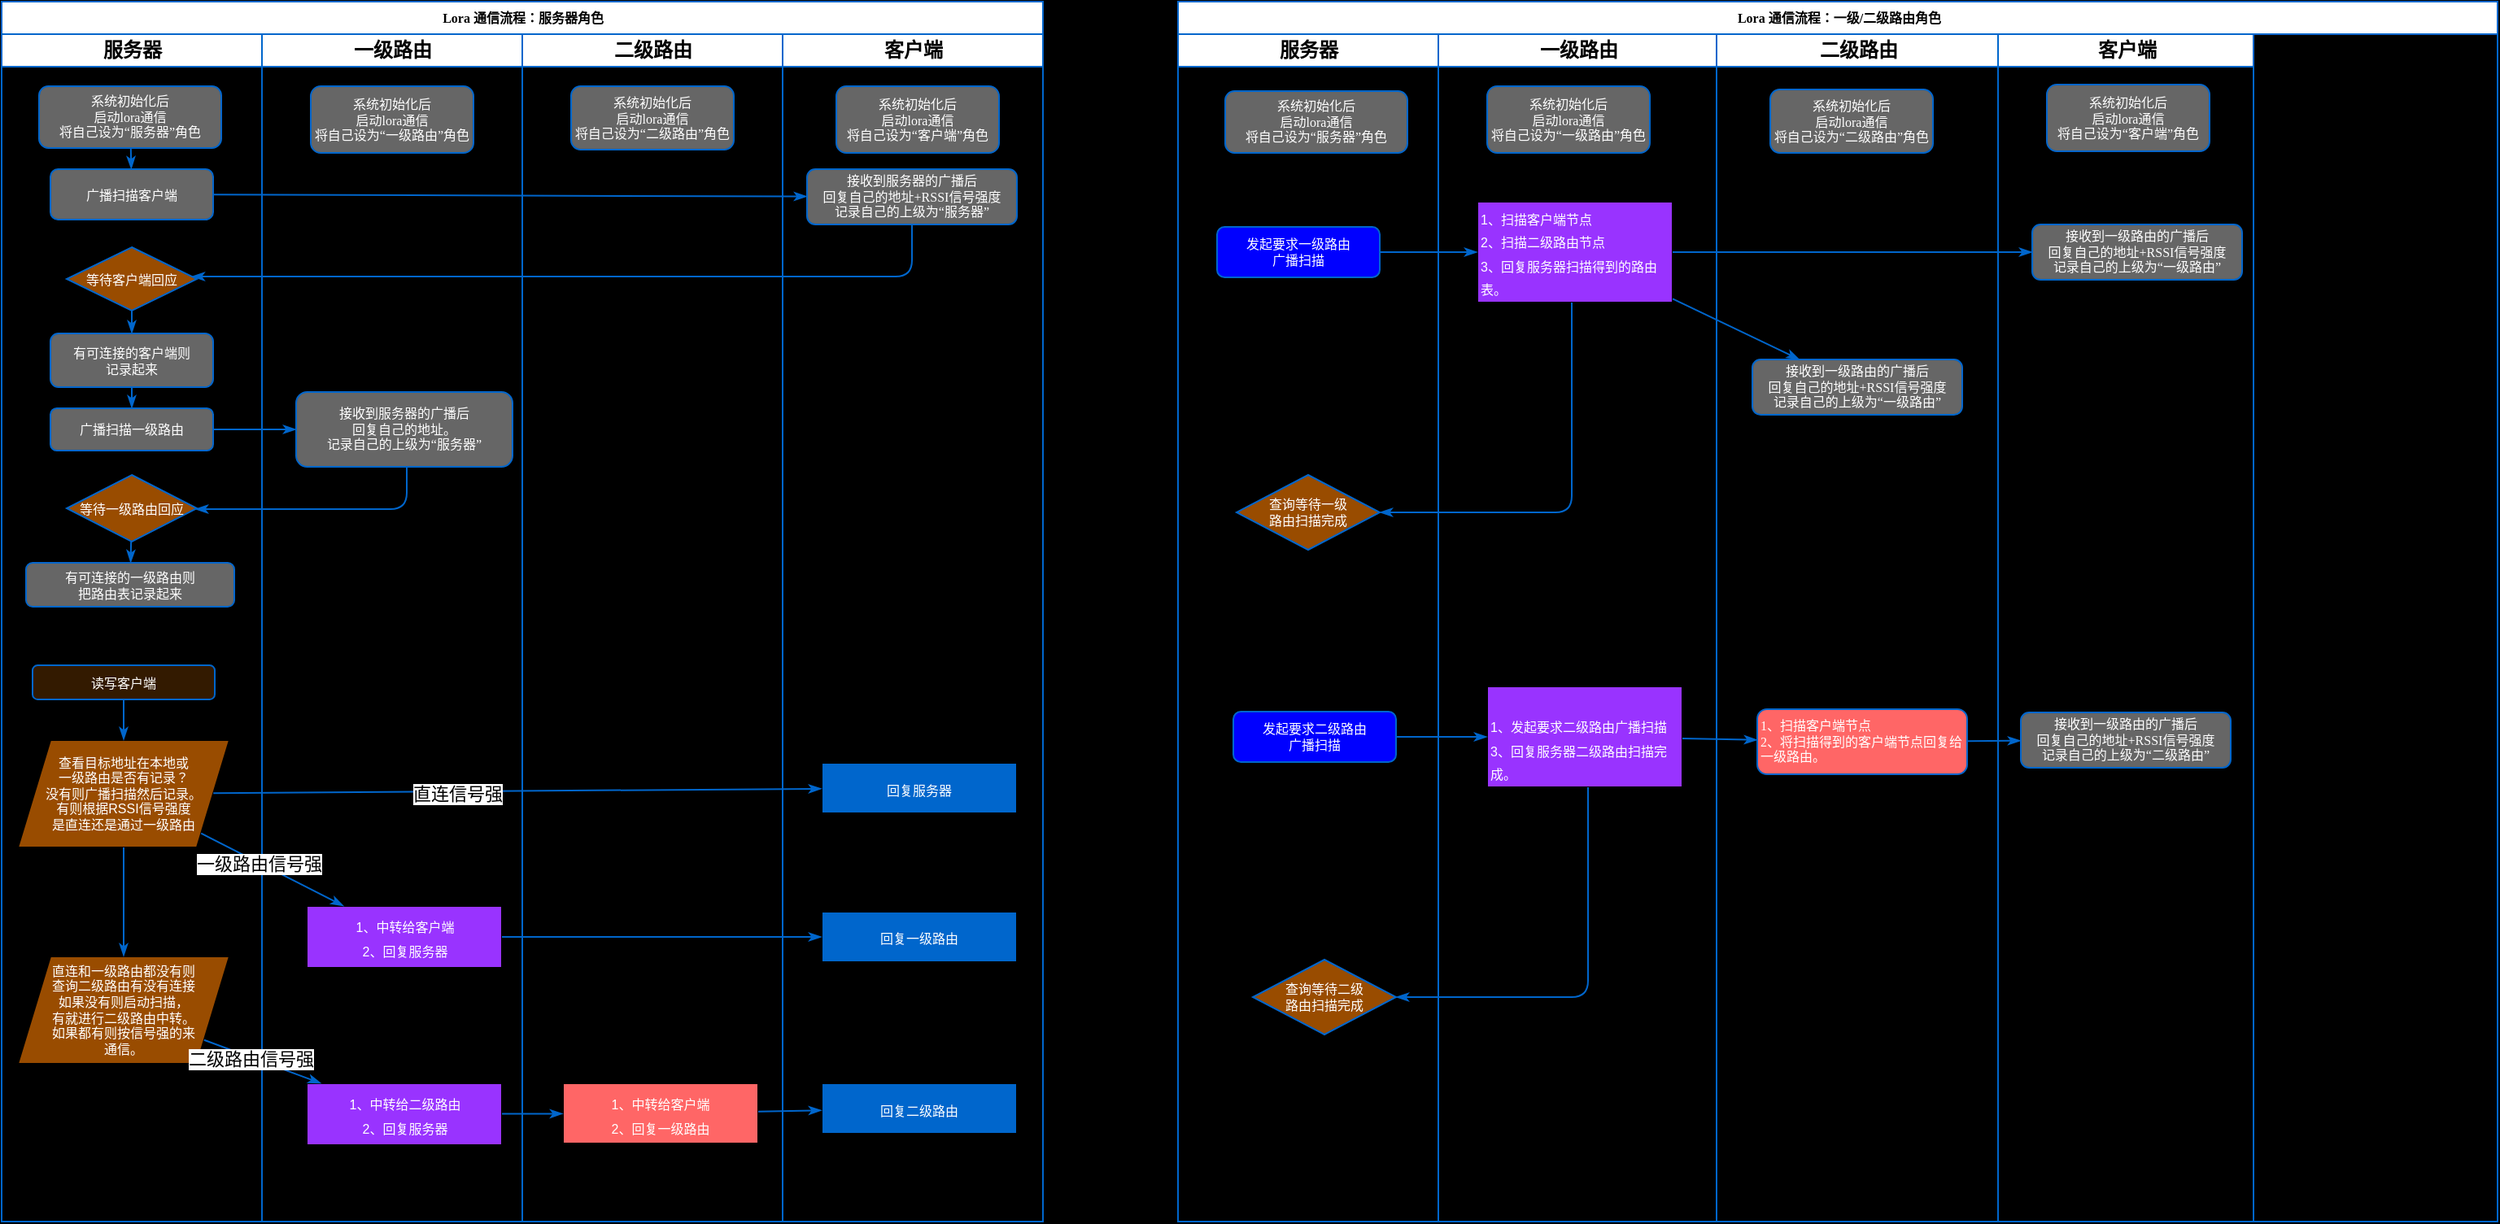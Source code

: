 <mxfile version="24.4.0" type="github">
  <diagram name="Page-1" id="74e2e168-ea6b-b213-b513-2b3c1d86103e">
    <mxGraphModel dx="826" dy="458" grid="0" gridSize="10" guides="1" tooltips="1" connect="1" arrows="1" fold="1" page="1" pageScale="1" pageWidth="1654" pageHeight="1169" background="#000000" math="0" shadow="0">
      <root>
        <mxCell id="0" />
        <mxCell id="1" parent="0" />
        <mxCell id="77e6c97f196da883-1" value="Lora 通信流程：服务器角色" style="swimlane;html=1;childLayout=stackLayout;startSize=20;rounded=0;shadow=0;labelBackgroundColor=none;strokeWidth=1;fontFamily=Verdana;fontSize=8;align=center;strokeColor=#0066CC;" parent="1" vertex="1">
          <mxGeometry x="70" y="40" width="640" height="750" as="geometry" />
        </mxCell>
        <mxCell id="77e6c97f196da883-2" value="&lt;font color=&quot;#000000&quot;&gt;服务器&lt;/font&gt;" style="swimlane;html=1;startSize=20;strokeColor=#0066CC;fontColor=#FFFFFF;" parent="77e6c97f196da883-1" vertex="1">
          <mxGeometry y="20" width="160" height="730" as="geometry" />
        </mxCell>
        <mxCell id="77e6c97f196da883-8" value="系统初始化后&lt;div&gt;启动lora通信&lt;/div&gt;&lt;div&gt;将自己设为“服务器”角色&lt;/div&gt;" style="rounded=1;whiteSpace=wrap;html=1;shadow=0;labelBackgroundColor=none;strokeWidth=1;fontFamily=Verdana;fontSize=8;align=center;strokeColor=#0066CC;fillColor=#666666;fontColor=#FFFFFF;" parent="77e6c97f196da883-2" vertex="1">
          <mxGeometry x="23" y="32" width="112" height="38" as="geometry" />
        </mxCell>
        <mxCell id="77e6c97f196da883-26" style="rounded=1;html=1;labelBackgroundColor=none;startArrow=none;startFill=0;startSize=5;endArrow=classicThin;endFill=1;endSize=5;jettySize=auto;orthogonalLoop=1;strokeWidth=1;fontFamily=Verdana;fontSize=8;strokeColor=#0066CC;" parent="77e6c97f196da883-2" source="77e6c97f196da883-8" target="rvzNmCv426vPERhAY20t-1" edge="1">
          <mxGeometry relative="1" as="geometry">
            <mxPoint x="80" y="116.0" as="targetPoint" />
          </mxGeometry>
        </mxCell>
        <mxCell id="rvzNmCv426vPERhAY20t-1" value="广播扫描&lt;span style=&quot;background-color: initial;&quot;&gt;客户端&lt;/span&gt;" style="rounded=1;whiteSpace=wrap;html=1;shadow=0;labelBackgroundColor=none;strokeWidth=1;fontFamily=Verdana;fontSize=8;align=center;strokeColor=#0066CC;fillColor=#666666;fontColor=#FFFFFF;" vertex="1" parent="77e6c97f196da883-2">
          <mxGeometry x="30" y="83" width="100" height="31" as="geometry" />
        </mxCell>
        <mxCell id="77e6c97f196da883-13" value="等待客户端回应" style="rhombus;whiteSpace=wrap;html=1;rounded=0;shadow=0;labelBackgroundColor=none;strokeWidth=1;fontFamily=Verdana;fontSize=8;align=center;strokeColor=#0066CC;fillColor=#994C00;fontColor=#FFFFFF;" parent="77e6c97f196da883-2" vertex="1">
          <mxGeometry x="40" y="131" width="80" height="39" as="geometry" />
        </mxCell>
        <mxCell id="rvzNmCv426vPERhAY20t-4" value="有可连接的客户端则&lt;div&gt;记录起来&lt;/div&gt;" style="rounded=1;whiteSpace=wrap;html=1;shadow=0;labelBackgroundColor=none;strokeWidth=1;fontFamily=Verdana;fontSize=8;align=center;strokeColor=#0066CC;fillColor=#666666;fontColor=#FFFFFF;" vertex="1" parent="77e6c97f196da883-2">
          <mxGeometry x="30" y="184" width="100" height="33" as="geometry" />
        </mxCell>
        <mxCell id="rvzNmCv426vPERhAY20t-5" style="rounded=1;html=1;labelBackgroundColor=none;startArrow=none;startFill=0;startSize=5;endArrow=classicThin;endFill=1;endSize=5;jettySize=auto;orthogonalLoop=1;strokeWidth=1;fontFamily=Verdana;fontSize=8;strokeColor=#0066CC;" edge="1" parent="77e6c97f196da883-2" source="77e6c97f196da883-13" target="rvzNmCv426vPERhAY20t-4">
          <mxGeometry relative="1" as="geometry">
            <mxPoint x="74.66" y="269" as="sourcePoint" />
            <mxPoint x="74.66" y="293.0" as="targetPoint" />
          </mxGeometry>
        </mxCell>
        <mxCell id="rvzNmCv426vPERhAY20t-9" value="广播&lt;span style=&quot;background-color: initial;&quot;&gt;扫描一级路由&lt;/span&gt;" style="rounded=1;whiteSpace=wrap;html=1;shadow=0;labelBackgroundColor=none;strokeWidth=1;fontFamily=Verdana;fontSize=8;align=center;strokeColor=#0066CC;fillColor=#666666;fontColor=#FFFFFF;" vertex="1" parent="77e6c97f196da883-2">
          <mxGeometry x="30" y="230" width="100" height="26" as="geometry" />
        </mxCell>
        <mxCell id="rvzNmCv426vPERhAY20t-11" style="rounded=1;html=1;labelBackgroundColor=none;startArrow=none;startFill=0;startSize=5;endArrow=classicThin;endFill=1;endSize=5;jettySize=auto;orthogonalLoop=1;strokeWidth=1;fontFamily=Verdana;fontSize=8;strokeColor=#0066CC;" edge="1" parent="77e6c97f196da883-2" source="rvzNmCv426vPERhAY20t-4" target="rvzNmCv426vPERhAY20t-9">
          <mxGeometry relative="1" as="geometry">
            <mxPoint x="85" y="267" as="sourcePoint" />
            <mxPoint x="86" y="306" as="targetPoint" />
          </mxGeometry>
        </mxCell>
        <mxCell id="rvzNmCv426vPERhAY20t-15" value="等待一级路由回应" style="rhombus;whiteSpace=wrap;html=1;rounded=0;shadow=0;labelBackgroundColor=none;strokeWidth=1;fontFamily=Verdana;fontSize=8;align=center;strokeColor=#0066CC;fillColor=#994C00;fontColor=#FFFFFF;" vertex="1" parent="77e6c97f196da883-2">
          <mxGeometry x="40" y="271" width="80" height="41" as="geometry" />
        </mxCell>
        <mxCell id="rvzNmCv426vPERhAY20t-16" value="有可连接的一级路由则&lt;div&gt;把路由表记录起来&lt;/div&gt;" style="rounded=1;whiteSpace=wrap;html=1;shadow=0;labelBackgroundColor=none;strokeWidth=1;fontFamily=Verdana;fontSize=8;align=center;strokeColor=#0066CC;fillColor=#666666;fontColor=#FFFFFF;" vertex="1" parent="77e6c97f196da883-2">
          <mxGeometry x="15" y="325" width="128" height="27" as="geometry" />
        </mxCell>
        <mxCell id="rvzNmCv426vPERhAY20t-17" style="rounded=1;html=1;labelBackgroundColor=none;startArrow=none;startFill=0;startSize=5;endArrow=classicThin;endFill=1;endSize=5;jettySize=auto;orthogonalLoop=1;strokeWidth=1;fontFamily=Verdana;fontSize=8;strokeColor=#0066CC;" edge="1" parent="77e6c97f196da883-2" source="rvzNmCv426vPERhAY20t-15" target="rvzNmCv426vPERhAY20t-16">
          <mxGeometry relative="1" as="geometry">
            <mxPoint x="93" y="522" as="sourcePoint" />
            <mxPoint x="93" y="549" as="targetPoint" />
          </mxGeometry>
        </mxCell>
        <mxCell id="rvzNmCv426vPERhAY20t-44" value="读写客户端" style="rounded=1;whiteSpace=wrap;html=1;shadow=0;labelBackgroundColor=none;strokeWidth=1;fontFamily=Verdana;fontSize=8;align=center;strokeColor=#0066CC;fillColor=#331A00;fontColor=#FFFFFF;" vertex="1" parent="77e6c97f196da883-2">
          <mxGeometry x="19" y="388" width="112" height="21" as="geometry" />
        </mxCell>
        <mxCell id="rvzNmCv426vPERhAY20t-59" value="" style="edgeStyle=orthogonalEdgeStyle;rounded=0;orthogonalLoop=1;jettySize=auto;html=1;" edge="1" parent="77e6c97f196da883-2" source="rvzNmCv426vPERhAY20t-46" target="rvzNmCv426vPERhAY20t-58">
          <mxGeometry relative="1" as="geometry" />
        </mxCell>
        <mxCell id="rvzNmCv426vPERhAY20t-46" value="查看目标地址在本地或&lt;div&gt;一级路由&lt;span style=&quot;background-color: initial;&quot;&gt;是否有记录？&lt;/span&gt;&lt;div&gt;&lt;div&gt;没有则广播扫描然后记录。&lt;/div&gt;&lt;div&gt;有则根据RSSI信号强度&lt;/div&gt;&lt;div&gt;是直连还是通过一级路由&lt;/div&gt;&lt;/div&gt;&lt;/div&gt;" style="shape=parallelogram;perimeter=parallelogramPerimeter;whiteSpace=wrap;html=1;fixedSize=1;fillColor=#994C00;fontColor=#FFFFFF;fontSize=8;" vertex="1" parent="77e6c97f196da883-2">
          <mxGeometry x="10" y="434" width="130" height="66" as="geometry" />
        </mxCell>
        <mxCell id="rvzNmCv426vPERhAY20t-47" style="rounded=1;html=1;labelBackgroundColor=none;startArrow=none;startFill=0;startSize=5;endArrow=classicThin;endFill=1;endSize=5;jettySize=auto;orthogonalLoop=1;strokeWidth=1;fontFamily=Verdana;fontSize=8;strokeColor=#0066CC;" edge="1" parent="77e6c97f196da883-2" source="rvzNmCv426vPERhAY20t-44" target="rvzNmCv426vPERhAY20t-46">
          <mxGeometry relative="1" as="geometry">
            <mxPoint x="90" y="227" as="sourcePoint" />
            <mxPoint x="92" y="261" as="targetPoint" />
          </mxGeometry>
        </mxCell>
        <mxCell id="rvzNmCv426vPERhAY20t-58" value="直连和一级路由都没有则&lt;div&gt;查询二级路由有没有连接&lt;/div&gt;&lt;div&gt;如果没有则启动扫描，&lt;/div&gt;&lt;div&gt;有就进行二级路由中转。&lt;/div&gt;&lt;div&gt;如果都有则按信号强的来&lt;/div&gt;&lt;div&gt;通信。&lt;/div&gt;" style="shape=parallelogram;perimeter=parallelogramPerimeter;whiteSpace=wrap;html=1;fixedSize=1;fillColor=#994C00;fontColor=#FFFFFF;fontSize=8;" vertex="1" parent="77e6c97f196da883-2">
          <mxGeometry x="10" y="567" width="130" height="66" as="geometry" />
        </mxCell>
        <mxCell id="rvzNmCv426vPERhAY20t-60" style="rounded=1;html=1;labelBackgroundColor=none;startArrow=none;startFill=0;startSize=5;endArrow=classicThin;endFill=1;endSize=5;jettySize=auto;orthogonalLoop=1;strokeWidth=1;fontFamily=Verdana;fontSize=8;strokeColor=#0066CC;exitX=0.5;exitY=1;exitDx=0;exitDy=0;" edge="1" parent="77e6c97f196da883-2" source="rvzNmCv426vPERhAY20t-46" target="rvzNmCv426vPERhAY20t-58">
          <mxGeometry relative="1" as="geometry">
            <mxPoint x="85" y="419" as="sourcePoint" />
            <mxPoint x="85" y="444" as="targetPoint" />
          </mxGeometry>
        </mxCell>
        <mxCell id="77e6c97f196da883-3" value="一级路由" style="swimlane;html=1;startSize=20;strokeColor=#0066CC;" parent="77e6c97f196da883-1" vertex="1">
          <mxGeometry x="160" y="20" width="160" height="730" as="geometry" />
        </mxCell>
        <mxCell id="rvzNmCv426vPERhAY20t-6" value="系统初始化后&lt;div&gt;启动lora通信&lt;/div&gt;&lt;div&gt;将自己设为“一级路由”角色&lt;/div&gt;" style="rounded=1;whiteSpace=wrap;html=1;shadow=0;labelBackgroundColor=none;strokeWidth=1;fontFamily=Verdana;fontSize=8;align=center;strokeColor=#0066CC;fillColor=#666666;fontColor=#FFFFFF;" vertex="1" parent="77e6c97f196da883-3">
          <mxGeometry x="30" y="32" width="100" height="41" as="geometry" />
        </mxCell>
        <mxCell id="rvzNmCv426vPERhAY20t-43" style="edgeStyle=orthogonalEdgeStyle;rounded=0;orthogonalLoop=1;jettySize=auto;html=1;" edge="1" parent="77e6c97f196da883-3" source="rvzNmCv426vPERhAY20t-12">
          <mxGeometry relative="1" as="geometry">
            <mxPoint x="152.429" y="250" as="targetPoint" />
          </mxGeometry>
        </mxCell>
        <mxCell id="rvzNmCv426vPERhAY20t-12" value="接收到服务器的广播后&lt;div&gt;回复自己的地址。&lt;/div&gt;&lt;div&gt;记录自己的上级为“服务器”&lt;/div&gt;" style="rounded=1;whiteSpace=wrap;html=1;shadow=0;labelBackgroundColor=none;strokeWidth=1;fontFamily=Verdana;fontSize=8;align=center;strokeColor=#0066CC;fillColor=#666666;fontColor=#FFFFFF;" vertex="1" parent="77e6c97f196da883-3">
          <mxGeometry x="21" y="220" width="133" height="46" as="geometry" />
        </mxCell>
        <mxCell id="rvzNmCv426vPERhAY20t-51" value="&lt;font color=&quot;#ffffff&quot;&gt;&lt;span style=&quot;font-size: 8px;&quot;&gt;1、中转给客户端&lt;/span&gt;&lt;/font&gt;&lt;div&gt;&lt;font color=&quot;#ffffff&quot;&gt;&lt;span style=&quot;font-size: 8px;&quot;&gt;2、回复服务器&lt;/span&gt;&lt;/font&gt;&lt;/div&gt;" style="rounded=0;whiteSpace=wrap;html=1;fillColor=#9933FF;" vertex="1" parent="77e6c97f196da883-3">
          <mxGeometry x="27.5" y="536" width="120" height="38" as="geometry" />
        </mxCell>
        <mxCell id="rvzNmCv426vPERhAY20t-61" value="&lt;font color=&quot;#ffffff&quot;&gt;&lt;span style=&quot;font-size: 8px;&quot;&gt;1、中转给二级路由&lt;/span&gt;&lt;/font&gt;&lt;div&gt;&lt;font color=&quot;#ffffff&quot;&gt;&lt;span style=&quot;font-size: 8px;&quot;&gt;2、回复服务器&lt;/span&gt;&lt;/font&gt;&lt;/div&gt;" style="rounded=0;whiteSpace=wrap;html=1;fillColor=#9933FF;" vertex="1" parent="77e6c97f196da883-3">
          <mxGeometry x="27.5" y="645" width="120" height="38" as="geometry" />
        </mxCell>
        <mxCell id="77e6c97f196da883-4" value="二级路由" style="swimlane;html=1;startSize=20;strokeColor=#0066CC;" parent="77e6c97f196da883-1" vertex="1">
          <mxGeometry x="320" y="20" width="160" height="730" as="geometry" />
        </mxCell>
        <mxCell id="rvzNmCv426vPERhAY20t-7" value="系统初始化后&lt;div&gt;启动lora通信&lt;/div&gt;&lt;div&gt;将自己设为“二级路由”角色&lt;/div&gt;" style="rounded=1;whiteSpace=wrap;html=1;shadow=0;labelBackgroundColor=none;strokeWidth=1;fontFamily=Verdana;fontSize=8;align=center;strokeColor=#0066CC;fillColor=#666666;fontColor=#FFFFFF;" vertex="1" parent="77e6c97f196da883-4">
          <mxGeometry x="30" y="32" width="100" height="39" as="geometry" />
        </mxCell>
        <mxCell id="rvzNmCv426vPERhAY20t-66" value="&lt;font color=&quot;#ffffff&quot;&gt;&lt;span style=&quot;font-size: 8px;&quot;&gt;1、中转给客户端&lt;/span&gt;&lt;/font&gt;&lt;div&gt;&lt;font color=&quot;#ffffff&quot;&gt;&lt;span style=&quot;font-size: 8px;&quot;&gt;2、回复一级路由&lt;/span&gt;&lt;/font&gt;&lt;/div&gt;" style="rounded=0;whiteSpace=wrap;html=1;fillColor=#FF6666;" vertex="1" parent="77e6c97f196da883-4">
          <mxGeometry x="25" y="645" width="120" height="37" as="geometry" />
        </mxCell>
        <mxCell id="77e6c97f196da883-5" value="客户端" style="swimlane;html=1;startSize=20;strokeColor=#0066CC;" parent="77e6c97f196da883-1" vertex="1">
          <mxGeometry x="480" y="20" width="160" height="730" as="geometry" />
        </mxCell>
        <mxCell id="rvzNmCv426vPERhAY20t-2" value="接收到服务器的广播后&lt;div&gt;回复自己的地址+RSSI信号强度&lt;/div&gt;&lt;div&gt;记录自己的上级为“服务器”&lt;/div&gt;" style="rounded=1;whiteSpace=wrap;html=1;shadow=0;labelBackgroundColor=none;strokeWidth=1;fontFamily=Verdana;fontSize=8;align=center;strokeColor=#0066CC;fillColor=#666666;fontColor=#FFFFFF;" vertex="1" parent="77e6c97f196da883-5">
          <mxGeometry x="15" y="83" width="129" height="34" as="geometry" />
        </mxCell>
        <mxCell id="rvzNmCv426vPERhAY20t-8" value="系统初始化后&lt;div&gt;启动lora通信&lt;/div&gt;&lt;div&gt;将自己设为“客户端”角色&lt;/div&gt;" style="rounded=1;whiteSpace=wrap;html=1;shadow=0;labelBackgroundColor=none;strokeWidth=1;fontFamily=Verdana;fontSize=8;align=center;strokeColor=#0066CC;fillColor=#666666;fontColor=#FFFFFF;" vertex="1" parent="77e6c97f196da883-5">
          <mxGeometry x="33" y="32" width="100" height="41" as="geometry" />
        </mxCell>
        <mxCell id="rvzNmCv426vPERhAY20t-48" value="&lt;font style=&quot;font-size: 8px;&quot; color=&quot;#ffffff&quot;&gt;回复服务器&lt;/font&gt;" style="rounded=0;whiteSpace=wrap;html=1;fillColor=#0066CC;" vertex="1" parent="77e6c97f196da883-5">
          <mxGeometry x="24" y="448" width="120" height="31" as="geometry" />
        </mxCell>
        <mxCell id="rvzNmCv426vPERhAY20t-55" value="&lt;font style=&quot;font-size: 8px;&quot; color=&quot;#ffffff&quot;&gt;回复一级路由&lt;/font&gt;" style="rounded=0;whiteSpace=wrap;html=1;fillColor=#0066CC;" vertex="1" parent="77e6c97f196da883-5">
          <mxGeometry x="24" y="539.5" width="120" height="31" as="geometry" />
        </mxCell>
        <mxCell id="rvzNmCv426vPERhAY20t-64" value="&lt;font style=&quot;font-size: 8px;&quot; color=&quot;#ffffff&quot;&gt;回复二级路由&lt;/font&gt;" style="rounded=0;whiteSpace=wrap;html=1;fillColor=#0066CC;" vertex="1" parent="77e6c97f196da883-5">
          <mxGeometry x="24" y="645" width="120" height="31" as="geometry" />
        </mxCell>
        <mxCell id="rvzNmCv426vPERhAY20t-3" style="rounded=1;html=1;labelBackgroundColor=none;startArrow=none;startFill=0;startSize=5;endArrow=classicThin;endFill=1;endSize=5;jettySize=auto;orthogonalLoop=1;strokeWidth=1;fontFamily=Verdana;fontSize=8;strokeColor=#0066CC;" edge="1" parent="77e6c97f196da883-1" source="rvzNmCv426vPERhAY20t-1" target="rvzNmCv426vPERhAY20t-2">
          <mxGeometry relative="1" as="geometry">
            <mxPoint x="228" y="167.66" as="sourcePoint" />
            <mxPoint x="298" y="167.66" as="targetPoint" />
          </mxGeometry>
        </mxCell>
        <mxCell id="77e6c97f196da883-33" style="edgeStyle=orthogonalEdgeStyle;rounded=1;html=1;labelBackgroundColor=none;startArrow=none;startFill=0;startSize=5;endArrow=classicThin;endFill=1;endSize=5;jettySize=auto;orthogonalLoop=1;strokeWidth=1;fontFamily=Verdana;fontSize=8;strokeColor=#0066CC;" parent="77e6c97f196da883-1" source="rvzNmCv426vPERhAY20t-2" target="77e6c97f196da883-13" edge="1">
          <mxGeometry relative="1" as="geometry">
            <mxPoint x="202.24" y="329" as="sourcePoint" />
            <mxPoint x="597.24" y="351" as="targetPoint" />
            <Array as="points">
              <mxPoint x="560" y="169" />
            </Array>
          </mxGeometry>
        </mxCell>
        <mxCell id="rvzNmCv426vPERhAY20t-13" style="rounded=1;html=1;labelBackgroundColor=none;startArrow=none;startFill=0;startSize=5;endArrow=classicThin;endFill=1;endSize=5;jettySize=auto;orthogonalLoop=1;strokeWidth=1;fontFamily=Verdana;fontSize=8;strokeColor=#0066CC;" edge="1" parent="77e6c97f196da883-1" source="rvzNmCv426vPERhAY20t-9" target="rvzNmCv426vPERhAY20t-12">
          <mxGeometry relative="1" as="geometry">
            <mxPoint x="85" y="287" as="sourcePoint" />
            <mxPoint x="85" y="316" as="targetPoint" />
          </mxGeometry>
        </mxCell>
        <mxCell id="rvzNmCv426vPERhAY20t-14" style="edgeStyle=orthogonalEdgeStyle;rounded=1;html=1;labelBackgroundColor=none;startArrow=none;startFill=0;startSize=5;endArrow=classicThin;endFill=1;endSize=5;jettySize=auto;orthogonalLoop=1;strokeWidth=1;fontFamily=Verdana;fontSize=8;strokeColor=#0066CC;" edge="1" parent="77e6c97f196da883-1" source="rvzNmCv426vPERhAY20t-12" target="rvzNmCv426vPERhAY20t-15">
          <mxGeometry relative="1" as="geometry">
            <mxPoint x="561" y="483" as="sourcePoint" />
            <mxPoint x="190" y="566" as="targetPoint" />
            <Array as="points">
              <mxPoint x="249" y="312" />
            </Array>
          </mxGeometry>
        </mxCell>
        <mxCell id="rvzNmCv426vPERhAY20t-49" style="rounded=1;html=1;labelBackgroundColor=none;startArrow=none;startFill=0;startSize=5;endArrow=classicThin;endFill=1;endSize=5;jettySize=auto;orthogonalLoop=1;strokeWidth=1;fontFamily=Verdana;fontSize=8;strokeColor=#0066CC;" edge="1" parent="77e6c97f196da883-1" source="rvzNmCv426vPERhAY20t-46" target="rvzNmCv426vPERhAY20t-48">
          <mxGeometry relative="1" as="geometry">
            <mxPoint x="85" y="439" as="sourcePoint" />
            <mxPoint x="85" y="464" as="targetPoint" />
          </mxGeometry>
        </mxCell>
        <mxCell id="rvzNmCv426vPERhAY20t-50" value="直连信号强" style="edgeLabel;html=1;align=center;verticalAlign=middle;resizable=0;points=[];" vertex="1" connectable="0" parent="rvzNmCv426vPERhAY20t-49">
          <mxGeometry x="-0.201" y="-1" relative="1" as="geometry">
            <mxPoint as="offset" />
          </mxGeometry>
        </mxCell>
        <mxCell id="rvzNmCv426vPERhAY20t-52" style="rounded=1;html=1;labelBackgroundColor=none;startArrow=none;startFill=0;startSize=5;endArrow=classicThin;endFill=1;endSize=5;jettySize=auto;orthogonalLoop=1;strokeWidth=1;fontFamily=Verdana;fontSize=8;strokeColor=#0066CC;" edge="1" parent="77e6c97f196da883-1" source="rvzNmCv426vPERhAY20t-46" target="rvzNmCv426vPERhAY20t-51">
          <mxGeometry relative="1" as="geometry">
            <mxPoint x="30" y="600" as="sourcePoint" />
            <mxPoint x="404" y="597" as="targetPoint" />
          </mxGeometry>
        </mxCell>
        <mxCell id="rvzNmCv426vPERhAY20t-53" value="一级路由信号强" style="edgeLabel;html=1;align=center;verticalAlign=middle;resizable=0;points=[];" vertex="1" connectable="0" parent="rvzNmCv426vPERhAY20t-52">
          <mxGeometry x="-0.201" y="-1" relative="1" as="geometry">
            <mxPoint as="offset" />
          </mxGeometry>
        </mxCell>
        <mxCell id="rvzNmCv426vPERhAY20t-56" style="rounded=1;html=1;labelBackgroundColor=none;startArrow=none;startFill=0;startSize=5;endArrow=classicThin;endFill=1;endSize=5;jettySize=auto;orthogonalLoop=1;strokeWidth=1;fontFamily=Verdana;fontSize=8;strokeColor=#0066CC;" edge="1" parent="77e6c97f196da883-1" source="rvzNmCv426vPERhAY20t-51" target="rvzNmCv426vPERhAY20t-55">
          <mxGeometry relative="1" as="geometry">
            <mxPoint x="350" y="565" as="sourcePoint" />
            <mxPoint x="443" y="611" as="targetPoint" />
          </mxGeometry>
        </mxCell>
        <mxCell id="rvzNmCv426vPERhAY20t-62" style="rounded=1;html=1;labelBackgroundColor=none;startArrow=none;startFill=0;startSize=5;endArrow=classicThin;endFill=1;endSize=5;jettySize=auto;orthogonalLoop=1;strokeWidth=1;fontFamily=Verdana;fontSize=8;strokeColor=#0066CC;" edge="1" parent="77e6c97f196da883-1" target="rvzNmCv426vPERhAY20t-61" source="rvzNmCv426vPERhAY20t-58">
          <mxGeometry relative="1" as="geometry">
            <mxPoint x="123" y="620" as="sourcePoint" />
            <mxPoint x="404" y="706" as="targetPoint" />
          </mxGeometry>
        </mxCell>
        <mxCell id="rvzNmCv426vPERhAY20t-63" value="二级路由信号强" style="edgeLabel;html=1;align=center;verticalAlign=middle;resizable=0;points=[];" vertex="1" connectable="0" parent="rvzNmCv426vPERhAY20t-62">
          <mxGeometry x="-0.201" y="-1" relative="1" as="geometry">
            <mxPoint as="offset" />
          </mxGeometry>
        </mxCell>
        <mxCell id="rvzNmCv426vPERhAY20t-67" style="rounded=1;html=1;labelBackgroundColor=none;startArrow=none;startFill=0;startSize=5;endArrow=classicThin;endFill=1;endSize=5;jettySize=auto;orthogonalLoop=1;strokeWidth=1;fontFamily=Verdana;fontSize=8;strokeColor=#0066CC;" edge="1" parent="77e6c97f196da883-1" target="rvzNmCv426vPERhAY20t-66" source="rvzNmCv426vPERhAY20t-61">
          <mxGeometry relative="1" as="geometry">
            <mxPoint x="377" y="733" as="sourcePoint" />
            <mxPoint x="284" y="716.5" as="targetPoint" />
          </mxGeometry>
        </mxCell>
        <mxCell id="rvzNmCv426vPERhAY20t-65" style="rounded=1;html=1;labelBackgroundColor=none;startArrow=none;startFill=0;startSize=5;endArrow=classicThin;endFill=1;endSize=5;jettySize=auto;orthogonalLoop=1;strokeWidth=1;fontFamily=Verdana;fontSize=8;strokeColor=#0066CC;" edge="1" parent="77e6c97f196da883-1" target="rvzNmCv426vPERhAY20t-64" source="rvzNmCv426vPERhAY20t-66">
          <mxGeometry relative="1" as="geometry">
            <mxPoint x="536" y="724" as="sourcePoint" />
            <mxPoint x="443" y="707.5" as="targetPoint" />
          </mxGeometry>
        </mxCell>
        <mxCell id="rvzNmCv426vPERhAY20t-18" value="Lora 通信流程：一级/二级路由角色" style="swimlane;html=1;childLayout=stackLayout;startSize=20;rounded=0;shadow=0;labelBackgroundColor=none;strokeWidth=1;fontFamily=Verdana;fontSize=8;align=center;strokeColor=#0066CC;" vertex="1" parent="1">
          <mxGeometry x="793" y="40" width="811" height="750" as="geometry" />
        </mxCell>
        <mxCell id="rvzNmCv426vPERhAY20t-19" value="&lt;font color=&quot;#000000&quot;&gt;服务器&lt;/font&gt;" style="swimlane;html=1;startSize=20;strokeColor=#0066CC;fontColor=#FFFFFF;" vertex="1" parent="rvzNmCv426vPERhAY20t-18">
          <mxGeometry y="20" width="160" height="730" as="geometry" />
        </mxCell>
        <mxCell id="rvzNmCv426vPERhAY20t-74" value="发起要求一级路由&lt;div&gt;广播扫描&lt;/div&gt;" style="rounded=1;whiteSpace=wrap;html=1;shadow=0;labelBackgroundColor=none;strokeWidth=1;fontFamily=Verdana;fontSize=8;align=center;strokeColor=#0066CC;fillColor=#0000FF;fontColor=#FFFFFF;" vertex="1" parent="rvzNmCv426vPERhAY20t-19">
          <mxGeometry x="24" y="118.5" width="100" height="31" as="geometry" />
        </mxCell>
        <mxCell id="rvzNmCv426vPERhAY20t-75" value="查询等待一级&lt;div&gt;路由扫描完成&lt;/div&gt;" style="rhombus;whiteSpace=wrap;html=1;rounded=0;shadow=0;labelBackgroundColor=none;strokeWidth=1;fontFamily=Verdana;fontSize=8;align=center;strokeColor=#0066CC;fillColor=#994C00;fontColor=#FFFFFF;" vertex="1" parent="rvzNmCv426vPERhAY20t-19">
          <mxGeometry x="36" y="271" width="88" height="46" as="geometry" />
        </mxCell>
        <mxCell id="rvzNmCv426vPERhAY20t-31" value="一级路由" style="swimlane;html=1;startSize=20;strokeColor=#0066CC;" vertex="1" parent="rvzNmCv426vPERhAY20t-18">
          <mxGeometry x="160" y="20" width="171" height="730" as="geometry" />
        </mxCell>
        <mxCell id="rvzNmCv426vPERhAY20t-69" value="系统初始化后&lt;div&gt;启动lora通信&lt;/div&gt;&lt;div&gt;将自己设为“一级路由”角色&lt;/div&gt;" style="rounded=1;whiteSpace=wrap;html=1;shadow=0;labelBackgroundColor=none;strokeWidth=1;fontFamily=Verdana;fontSize=8;align=center;strokeColor=#0066CC;fillColor=#666666;fontColor=#FFFFFF;" vertex="1" parent="rvzNmCv426vPERhAY20t-31">
          <mxGeometry x="30" y="32" width="100" height="41" as="geometry" />
        </mxCell>
        <mxCell id="rvzNmCv426vPERhAY20t-76" value="&lt;font color=&quot;#ffffff&quot;&gt;&lt;span style=&quot;font-size: 8px;&quot;&gt;1、扫描客户端节点&lt;/span&gt;&lt;/font&gt;&lt;div&gt;&lt;font color=&quot;#ffffff&quot;&gt;&lt;span style=&quot;font-size: 8px;&quot;&gt;2、扫描二级路由节点&lt;br&gt;&lt;/span&gt;&lt;/font&gt;&lt;div&gt;&lt;font color=&quot;#ffffff&quot;&gt;&lt;span style=&quot;font-size: 8px;&quot;&gt;3、回复服务器扫描得到的路由表。&lt;/span&gt;&lt;/font&gt;&lt;/div&gt;&lt;/div&gt;" style="rounded=0;whiteSpace=wrap;html=1;fillColor=#9933FF;align=left;" vertex="1" parent="rvzNmCv426vPERhAY20t-31">
          <mxGeometry x="24" y="103" width="120" height="62" as="geometry" />
        </mxCell>
        <mxCell id="rvzNmCv426vPERhAY20t-85" value="发起要求二级路由&lt;div&gt;广播扫描&lt;/div&gt;" style="rounded=1;whiteSpace=wrap;html=1;shadow=0;labelBackgroundColor=none;strokeWidth=1;fontFamily=Verdana;fontSize=8;align=center;strokeColor=#0066CC;fillColor=#0000FF;fontColor=#FFFFFF;" vertex="1" parent="rvzNmCv426vPERhAY20t-31">
          <mxGeometry x="-126" y="416.5" width="100" height="31" as="geometry" />
        </mxCell>
        <mxCell id="rvzNmCv426vPERhAY20t-86" value="查询等待二级&lt;div&gt;路由扫描完成&lt;/div&gt;" style="rhombus;whiteSpace=wrap;html=1;rounded=0;shadow=0;labelBackgroundColor=none;strokeWidth=1;fontFamily=Verdana;fontSize=8;align=center;strokeColor=#0066CC;fillColor=#994C00;fontColor=#FFFFFF;" vertex="1" parent="rvzNmCv426vPERhAY20t-31">
          <mxGeometry x="-114" y="569" width="88" height="46" as="geometry" />
        </mxCell>
        <mxCell id="rvzNmCv426vPERhAY20t-87" value="&lt;br&gt;&lt;div&gt;&lt;font color=&quot;#ffffff&quot;&gt;&lt;span style=&quot;font-size: 8px;&quot;&gt;1、&lt;/span&gt;&lt;/font&gt;&lt;span style=&quot;color: rgb(255, 255, 255); font-family: Verdana; font-size: 8px; text-align: center;&quot;&gt;发起要求二级路由&lt;/span&gt;&lt;span style=&quot;color: rgb(255, 255, 255); font-family: Verdana; font-size: 8px; text-align: center; background-color: initial;&quot;&gt;广播扫描&lt;/span&gt;&lt;div&gt;&lt;font color=&quot;#ffffff&quot;&gt;&lt;span style=&quot;font-size: 8px;&quot;&gt;3、回复服务器二级路由扫描完成。&lt;/span&gt;&lt;/font&gt;&lt;/div&gt;&lt;/div&gt;" style="rounded=0;whiteSpace=wrap;html=1;fillColor=#9933FF;align=left;" vertex="1" parent="rvzNmCv426vPERhAY20t-31">
          <mxGeometry x="30" y="401" width="120" height="62" as="geometry" />
        </mxCell>
        <mxCell id="rvzNmCv426vPERhAY20t-89" style="rounded=1;html=1;labelBackgroundColor=none;startArrow=none;startFill=0;startSize=5;endArrow=classicThin;endFill=1;endSize=5;jettySize=auto;orthogonalLoop=1;strokeWidth=1;fontFamily=Verdana;fontSize=8;strokeColor=#0066CC;" edge="1" parent="rvzNmCv426vPERhAY20t-31" source="rvzNmCv426vPERhAY20t-85" target="rvzNmCv426vPERhAY20t-87">
          <mxGeometry relative="1" as="geometry">
            <mxPoint x="-31" y="362" as="sourcePoint" />
            <mxPoint x="250" y="448" as="targetPoint" />
          </mxGeometry>
        </mxCell>
        <mxCell id="rvzNmCv426vPERhAY20t-90" style="edgeStyle=orthogonalEdgeStyle;rounded=1;html=1;labelBackgroundColor=none;startArrow=none;startFill=0;startSize=5;endArrow=classicThin;endFill=1;endSize=5;jettySize=auto;orthogonalLoop=1;strokeWidth=1;fontFamily=Verdana;fontSize=8;strokeColor=#0066CC;" edge="1" parent="rvzNmCv426vPERhAY20t-31" source="rvzNmCv426vPERhAY20t-87" target="rvzNmCv426vPERhAY20t-86">
          <mxGeometry relative="1" as="geometry">
            <mxPoint x="100" y="481" as="sourcePoint" />
            <mxPoint x="-30" y="507" as="targetPoint" />
            <Array as="points">
              <mxPoint x="92" y="592" />
            </Array>
          </mxGeometry>
        </mxCell>
        <mxCell id="rvzNmCv426vPERhAY20t-34" value="二级路由" style="swimlane;html=1;startSize=20;strokeColor=#0066CC;" vertex="1" parent="rvzNmCv426vPERhAY20t-18">
          <mxGeometry x="331" y="20" width="173" height="730" as="geometry" />
        </mxCell>
        <mxCell id="rvzNmCv426vPERhAY20t-68" value="系统初始化后&lt;div&gt;启动lora通信&lt;/div&gt;&lt;div&gt;将自己设为“服务器”角色&lt;/div&gt;" style="rounded=1;whiteSpace=wrap;html=1;shadow=0;labelBackgroundColor=none;strokeWidth=1;fontFamily=Verdana;fontSize=8;align=center;strokeColor=#0066CC;fillColor=#666666;fontColor=#FFFFFF;" vertex="1" parent="rvzNmCv426vPERhAY20t-34">
          <mxGeometry x="-302" y="35" width="112" height="38" as="geometry" />
        </mxCell>
        <mxCell id="rvzNmCv426vPERhAY20t-70" value="系统初始化后&lt;div&gt;启动lora通信&lt;/div&gt;&lt;div&gt;将自己设为“二级路由”角色&lt;/div&gt;" style="rounded=1;whiteSpace=wrap;html=1;shadow=0;labelBackgroundColor=none;strokeWidth=1;fontFamily=Verdana;fontSize=8;align=center;strokeColor=#0066CC;fillColor=#666666;fontColor=#FFFFFF;" vertex="1" parent="rvzNmCv426vPERhAY20t-34">
          <mxGeometry x="33" y="34" width="100" height="39" as="geometry" />
        </mxCell>
        <mxCell id="rvzNmCv426vPERhAY20t-83" value="接收到一级路由的广播后&lt;div&gt;回复自己的地址+RSSI信号强度&lt;/div&gt;&lt;div&gt;记录自己的上级为“一级路由”&lt;/div&gt;" style="rounded=1;whiteSpace=wrap;html=1;shadow=0;labelBackgroundColor=none;strokeWidth=1;fontFamily=Verdana;fontSize=8;align=center;strokeColor=#0066CC;fillColor=#666666;fontColor=#FFFFFF;" vertex="1" parent="rvzNmCv426vPERhAY20t-34">
          <mxGeometry x="22" y="200" width="129" height="34" as="geometry" />
        </mxCell>
        <mxCell id="rvzNmCv426vPERhAY20t-88" value="1、扫描客户端节点&lt;div&gt;2、将扫描得到的客户端节点&lt;span style=&quot;background-color: initial;&quot;&gt;回复给一级路由。&lt;/span&gt;&lt;/div&gt;" style="rounded=1;whiteSpace=wrap;html=1;shadow=0;labelBackgroundColor=none;strokeWidth=1;fontFamily=Verdana;fontSize=8;align=left;strokeColor=#0066CC;fillColor=#FF6666;fontColor=#FFFFFF;" vertex="1" parent="rvzNmCv426vPERhAY20t-34">
          <mxGeometry x="25" y="415" width="129" height="40" as="geometry" />
        </mxCell>
        <mxCell id="rvzNmCv426vPERhAY20t-77" style="rounded=1;html=1;labelBackgroundColor=none;startArrow=none;startFill=0;startSize=5;endArrow=classicThin;endFill=1;endSize=5;jettySize=auto;orthogonalLoop=1;strokeWidth=1;fontFamily=Verdana;fontSize=8;strokeColor=#0066CC;" edge="1" parent="rvzNmCv426vPERhAY20t-18" target="rvzNmCv426vPERhAY20t-76" source="rvzNmCv426vPERhAY20t-74">
          <mxGeometry relative="1" as="geometry">
            <mxPoint x="119" y="84" as="sourcePoint" />
            <mxPoint x="400" y="170" as="targetPoint" />
          </mxGeometry>
        </mxCell>
        <mxCell id="rvzNmCv426vPERhAY20t-79" style="edgeStyle=orthogonalEdgeStyle;rounded=1;html=1;labelBackgroundColor=none;startArrow=none;startFill=0;startSize=5;endArrow=classicThin;endFill=1;endSize=5;jettySize=auto;orthogonalLoop=1;strokeWidth=1;fontFamily=Verdana;fontSize=8;strokeColor=#0066CC;" edge="1" parent="rvzNmCv426vPERhAY20t-18" source="rvzNmCv426vPERhAY20t-76" target="rvzNmCv426vPERhAY20t-75">
          <mxGeometry relative="1" as="geometry">
            <mxPoint x="250" y="203" as="sourcePoint" />
            <mxPoint x="120" y="229" as="targetPoint" />
            <Array as="points">
              <mxPoint x="242" y="314" />
            </Array>
          </mxGeometry>
        </mxCell>
        <mxCell id="rvzNmCv426vPERhAY20t-36" value="客户端" style="swimlane;html=1;startSize=20;strokeColor=#0066CC;" vertex="1" parent="rvzNmCv426vPERhAY20t-18">
          <mxGeometry x="504" y="20" width="157" height="730" as="geometry" />
        </mxCell>
        <mxCell id="rvzNmCv426vPERhAY20t-73" value="系统初始化后&lt;div&gt;启动lora通信&lt;/div&gt;&lt;div&gt;将自己设为“客户端”角色&lt;/div&gt;" style="rounded=1;whiteSpace=wrap;html=1;shadow=0;labelBackgroundColor=none;strokeWidth=1;fontFamily=Verdana;fontSize=8;align=center;strokeColor=#0066CC;fillColor=#666666;fontColor=#FFFFFF;" vertex="1" parent="rvzNmCv426vPERhAY20t-36">
          <mxGeometry x="30" y="31" width="100" height="41" as="geometry" />
        </mxCell>
        <mxCell id="rvzNmCv426vPERhAY20t-80" value="接收到一级路由的广播后&lt;div&gt;回复自己的地址+RSSI信号强度&lt;/div&gt;&lt;div&gt;记录自己的上级为“一级路由”&lt;/div&gt;" style="rounded=1;whiteSpace=wrap;html=1;shadow=0;labelBackgroundColor=none;strokeWidth=1;fontFamily=Verdana;fontSize=8;align=center;strokeColor=#0066CC;fillColor=#666666;fontColor=#FFFFFF;" vertex="1" parent="rvzNmCv426vPERhAY20t-36">
          <mxGeometry x="21" y="117" width="129" height="34" as="geometry" />
        </mxCell>
        <mxCell id="rvzNmCv426vPERhAY20t-92" value="接收到一级路由的广播后&lt;div&gt;回复自己的地址+RSSI信号强度&lt;/div&gt;&lt;div&gt;记录自己的上级为“二级路由”&lt;/div&gt;" style="rounded=1;whiteSpace=wrap;html=1;shadow=0;labelBackgroundColor=none;strokeWidth=1;fontFamily=Verdana;fontSize=8;align=center;strokeColor=#0066CC;fillColor=#666666;fontColor=#FFFFFF;" vertex="1" parent="rvzNmCv426vPERhAY20t-36">
          <mxGeometry x="14.0" y="417" width="129" height="34" as="geometry" />
        </mxCell>
        <mxCell id="rvzNmCv426vPERhAY20t-81" style="rounded=1;html=1;labelBackgroundColor=none;startArrow=none;startFill=0;startSize=5;endArrow=classicThin;endFill=1;endSize=5;jettySize=auto;orthogonalLoop=1;strokeWidth=1;fontFamily=Verdana;fontSize=8;strokeColor=#0066CC;" edge="1" parent="rvzNmCv426vPERhAY20t-18" source="rvzNmCv426vPERhAY20t-76" target="rvzNmCv426vPERhAY20t-80">
          <mxGeometry relative="1" as="geometry">
            <mxPoint x="323" y="176" as="sourcePoint" />
            <mxPoint x="688" y="177" as="targetPoint" />
          </mxGeometry>
        </mxCell>
        <mxCell id="rvzNmCv426vPERhAY20t-84" style="rounded=1;html=1;labelBackgroundColor=none;startArrow=none;startFill=0;startSize=5;endArrow=classicThin;endFill=1;endSize=5;jettySize=auto;orthogonalLoop=1;strokeWidth=1;fontFamily=Verdana;fontSize=8;strokeColor=#0066CC;" edge="1" parent="rvzNmCv426vPERhAY20t-18" target="rvzNmCv426vPERhAY20t-83" source="rvzNmCv426vPERhAY20t-76">
          <mxGeometry relative="1" as="geometry">
            <mxPoint x="142" y="218" as="sourcePoint" />
            <mxPoint x="526" y="241" as="targetPoint" />
          </mxGeometry>
        </mxCell>
        <mxCell id="rvzNmCv426vPERhAY20t-91" style="rounded=1;html=1;labelBackgroundColor=none;startArrow=none;startFill=0;startSize=5;endArrow=classicThin;endFill=1;endSize=5;jettySize=auto;orthogonalLoop=1;strokeWidth=1;fontFamily=Verdana;fontSize=8;strokeColor=#0066CC;" edge="1" parent="rvzNmCv426vPERhAY20t-18" source="rvzNmCv426vPERhAY20t-87" target="rvzNmCv426vPERhAY20t-88">
          <mxGeometry relative="1" as="geometry">
            <mxPoint x="152" y="516" as="sourcePoint" />
            <mxPoint x="536" y="539" as="targetPoint" />
          </mxGeometry>
        </mxCell>
        <mxCell id="rvzNmCv426vPERhAY20t-93" style="rounded=1;html=1;labelBackgroundColor=none;startArrow=none;startFill=0;startSize=5;endArrow=classicThin;endFill=1;endSize=5;jettySize=auto;orthogonalLoop=1;strokeWidth=1;fontFamily=Verdana;fontSize=8;strokeColor=#0066CC;" edge="1" parent="rvzNmCv426vPERhAY20t-18" target="rvzNmCv426vPERhAY20t-92" source="rvzNmCv426vPERhAY20t-88">
          <mxGeometry relative="1" as="geometry">
            <mxPoint x="475" y="410.582" as="sourcePoint" />
            <mxPoint x="672.08" y="436" as="targetPoint" />
          </mxGeometry>
        </mxCell>
      </root>
    </mxGraphModel>
  </diagram>
</mxfile>
